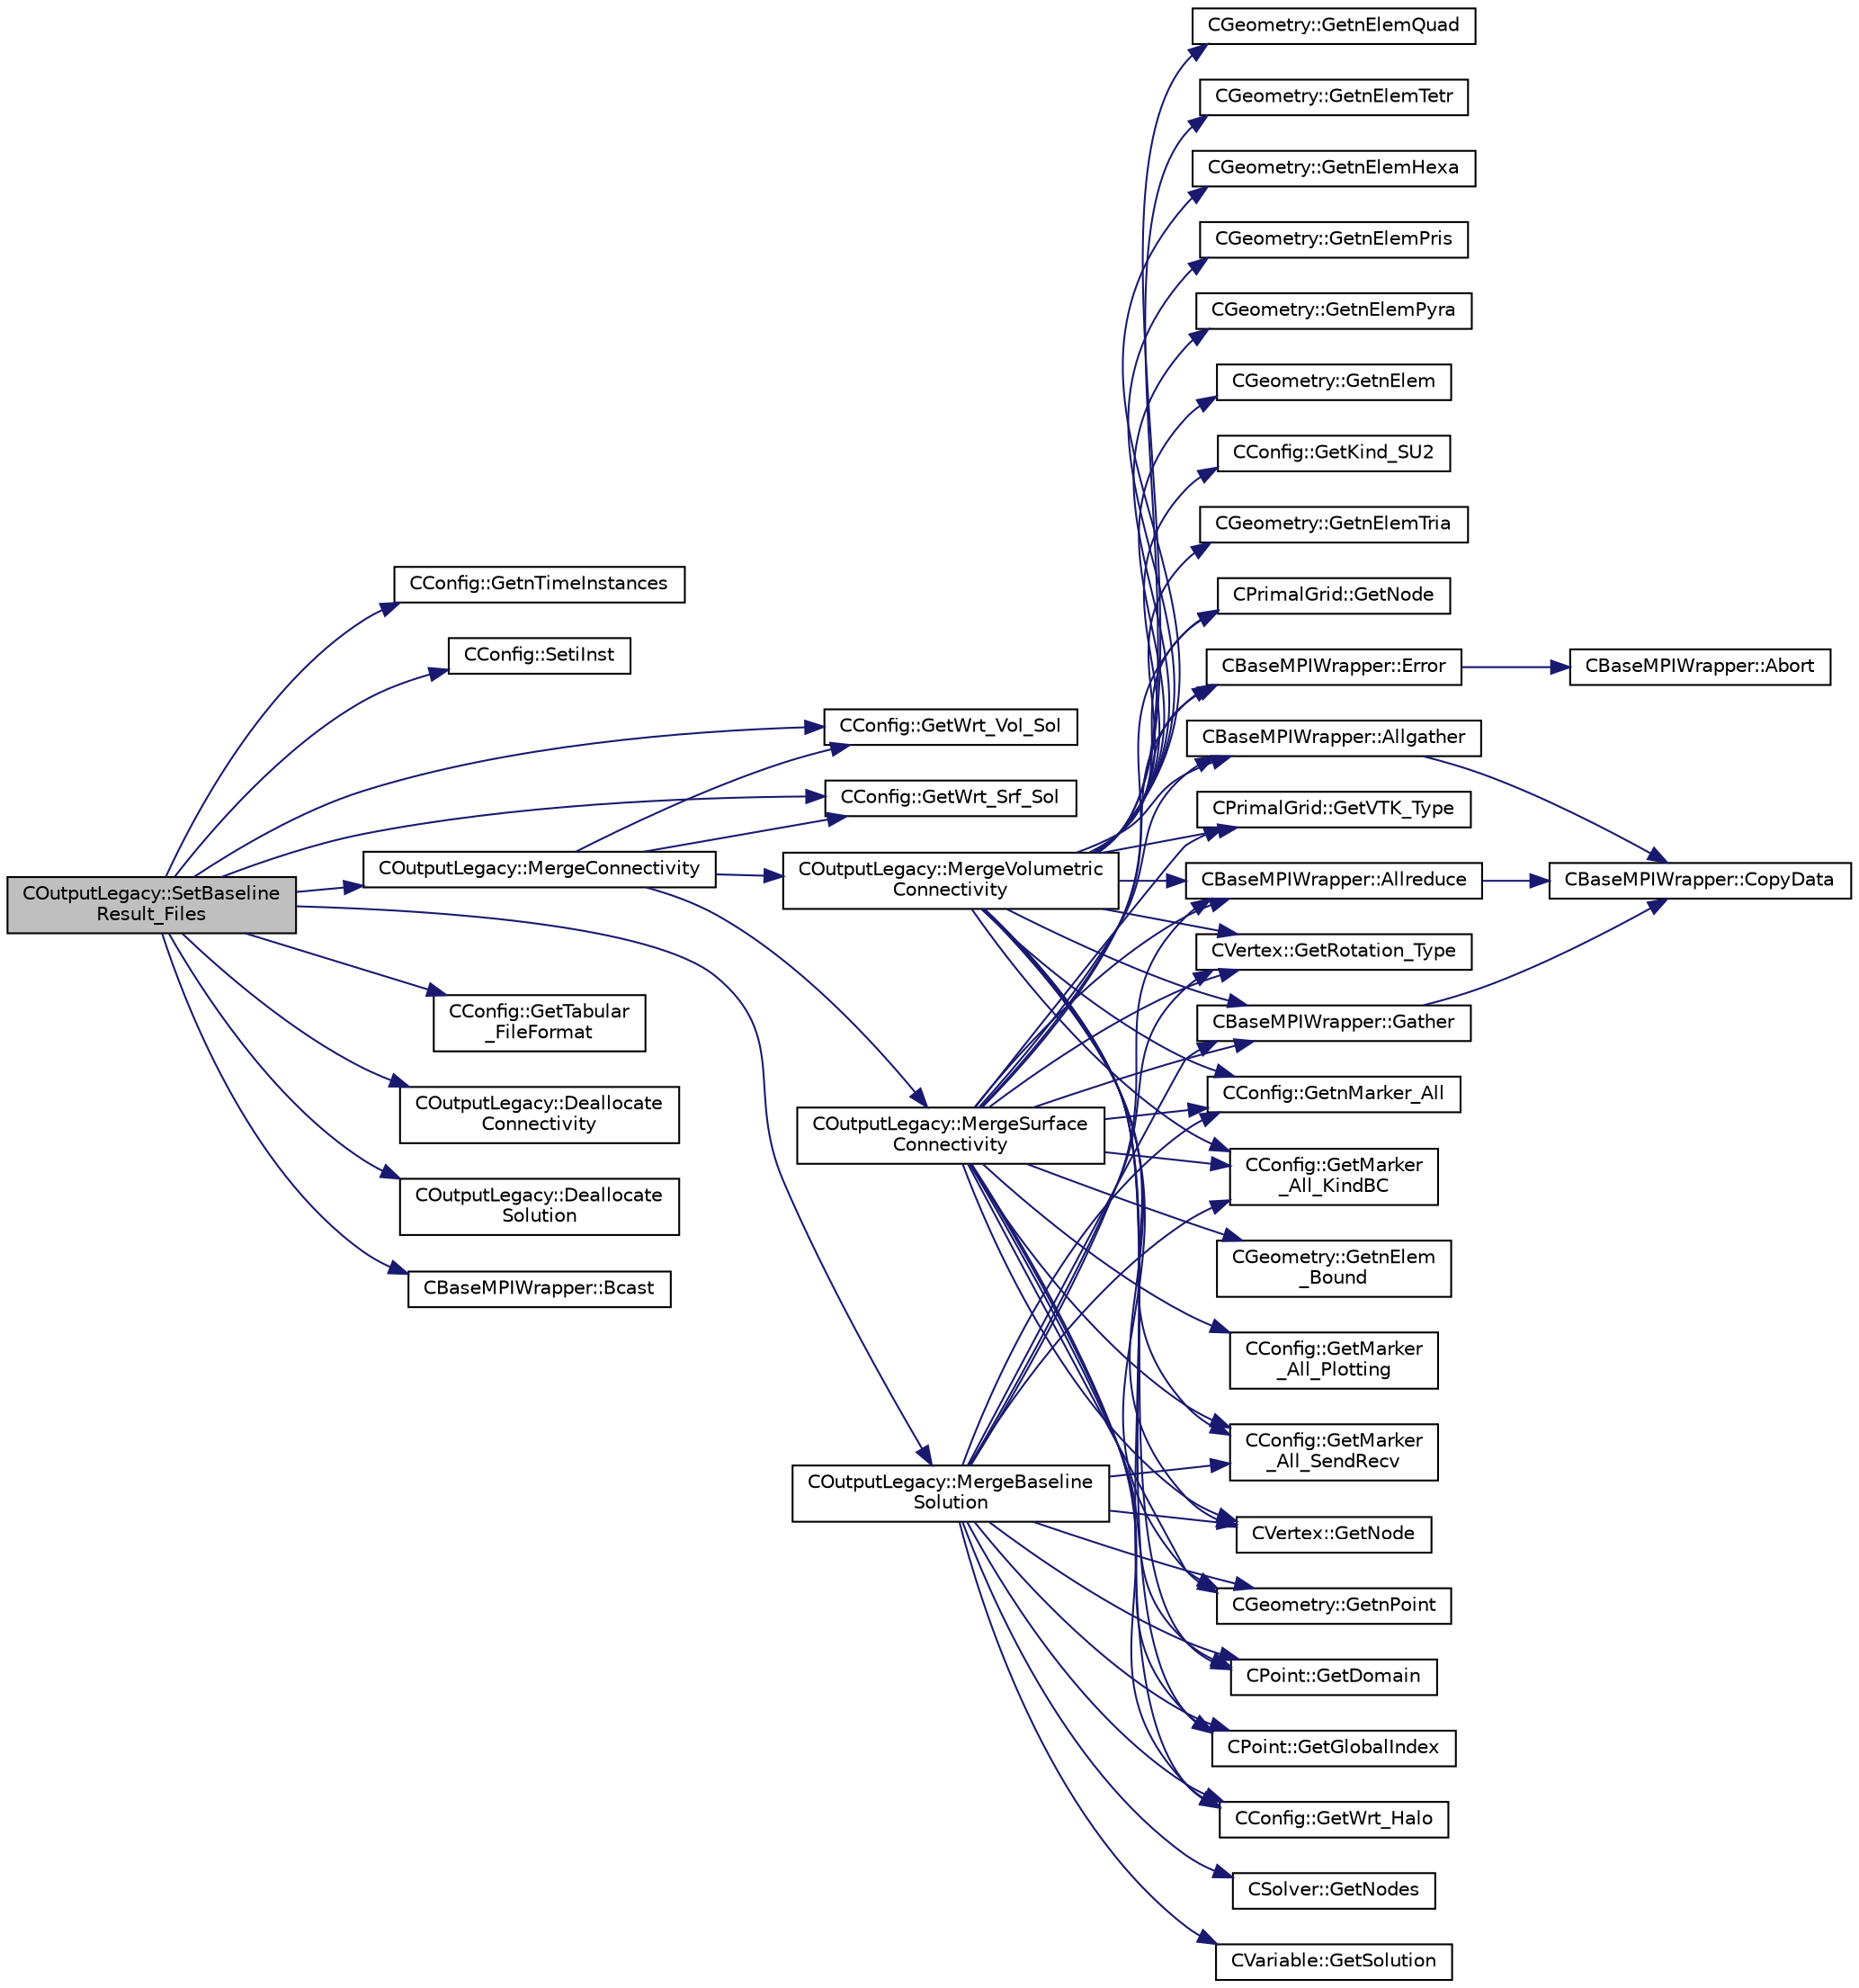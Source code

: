 digraph "COutputLegacy::SetBaselineResult_Files"
{
  edge [fontname="Helvetica",fontsize="10",labelfontname="Helvetica",labelfontsize="10"];
  node [fontname="Helvetica",fontsize="10",shape=record];
  rankdir="LR";
  Node690 [label="COutputLegacy::SetBaseline\lResult_Files",height=0.2,width=0.4,color="black", fillcolor="grey75", style="filled", fontcolor="black"];
  Node690 -> Node691 [color="midnightblue",fontsize="10",style="solid",fontname="Helvetica"];
  Node691 [label="CConfig::GetnTimeInstances",height=0.2,width=0.4,color="black", fillcolor="white", style="filled",URL="$class_c_config.html#a2e52fd45c8b5179c9cb3ce5fff935f11",tooltip="Retrieves the number of periodic time instances for Harmonic Balance. "];
  Node690 -> Node692 [color="midnightblue",fontsize="10",style="solid",fontname="Helvetica"];
  Node692 [label="CConfig::SetiInst",height=0.2,width=0.4,color="black", fillcolor="white", style="filled",URL="$class_c_config.html#a6dab8885337e23ee4cdca66b39a2e88c",tooltip="Set the current instance. "];
  Node690 -> Node693 [color="midnightblue",fontsize="10",style="solid",fontname="Helvetica"];
  Node693 [label="CConfig::GetWrt_Vol_Sol",height=0.2,width=0.4,color="black", fillcolor="white", style="filled",URL="$class_c_config.html#a7a93effee952830203f6d9e59afb3c10",tooltip="Get information about writing a volume solution file. "];
  Node690 -> Node694 [color="midnightblue",fontsize="10",style="solid",fontname="Helvetica"];
  Node694 [label="CConfig::GetWrt_Srf_Sol",height=0.2,width=0.4,color="black", fillcolor="white", style="filled",URL="$class_c_config.html#af20a02c728330d647cb81c4649f510d4",tooltip="Get information about writing a surface solution file. "];
  Node690 -> Node695 [color="midnightblue",fontsize="10",style="solid",fontname="Helvetica"];
  Node695 [label="CConfig::GetTabular\l_FileFormat",height=0.2,width=0.4,color="black", fillcolor="white", style="filled",URL="$class_c_config.html#ada7c747b29da89590dfbcc33e62e8f3e",tooltip="Get the format of the output solution. "];
  Node690 -> Node696 [color="midnightblue",fontsize="10",style="solid",fontname="Helvetica"];
  Node696 [label="COutputLegacy::MergeConnectivity",height=0.2,width=0.4,color="black", fillcolor="white", style="filled",URL="$class_c_output_legacy.html#a1fca7d82115b30a586f40c1d8bdc94d3",tooltip="Merge the geometry into a data structure used for output file writing. "];
  Node696 -> Node693 [color="midnightblue",fontsize="10",style="solid",fontname="Helvetica"];
  Node696 -> Node694 [color="midnightblue",fontsize="10",style="solid",fontname="Helvetica"];
  Node696 -> Node697 [color="midnightblue",fontsize="10",style="solid",fontname="Helvetica"];
  Node697 [label="COutputLegacy::MergeVolumetric\lConnectivity",height=0.2,width=0.4,color="black", fillcolor="white", style="filled",URL="$class_c_output_legacy.html#a39d17bdf99d1d93c84834a4f04527c84",tooltip="Merge the connectivity for a single element type from all processors. "];
  Node697 -> Node698 [color="midnightblue",fontsize="10",style="solid",fontname="Helvetica"];
  Node698 [label="CConfig::GetWrt_Halo",height=0.2,width=0.4,color="black", fillcolor="white", style="filled",URL="$class_c_config.html#a3d32189ce78a3e64358b9d5030606ffa",tooltip="Get information about writing rind layers to the solution files. "];
  Node697 -> Node699 [color="midnightblue",fontsize="10",style="solid",fontname="Helvetica"];
  Node699 [label="CConfig::GetKind_SU2",height=0.2,width=0.4,color="black", fillcolor="white", style="filled",URL="$class_c_config.html#a47df59fbfd882e2fa8fc71691292659b",tooltip="Get the kind of SU2 software component. "];
  Node697 -> Node700 [color="midnightblue",fontsize="10",style="solid",fontname="Helvetica"];
  Node700 [label="CGeometry::GetnElemTria",height=0.2,width=0.4,color="black", fillcolor="white", style="filled",URL="$class_c_geometry.html#a9608f284351cef96b3332bfee6009a32",tooltip="A virtual member. "];
  Node697 -> Node701 [color="midnightblue",fontsize="10",style="solid",fontname="Helvetica"];
  Node701 [label="CGeometry::GetnElemQuad",height=0.2,width=0.4,color="black", fillcolor="white", style="filled",URL="$class_c_geometry.html#ac07d7e3099078797e2bf61cda823eaf4",tooltip="A virtual member. "];
  Node697 -> Node702 [color="midnightblue",fontsize="10",style="solid",fontname="Helvetica"];
  Node702 [label="CGeometry::GetnElemTetr",height=0.2,width=0.4,color="black", fillcolor="white", style="filled",URL="$class_c_geometry.html#ae1c68a6d2cf97360d084ea823ac0c8de",tooltip="A virtual member. "];
  Node697 -> Node703 [color="midnightblue",fontsize="10",style="solid",fontname="Helvetica"];
  Node703 [label="CGeometry::GetnElemHexa",height=0.2,width=0.4,color="black", fillcolor="white", style="filled",URL="$class_c_geometry.html#a79a3d4162aaa318547e8ece980d7dab7",tooltip="A virtual member. "];
  Node697 -> Node704 [color="midnightblue",fontsize="10",style="solid",fontname="Helvetica"];
  Node704 [label="CGeometry::GetnElemPris",height=0.2,width=0.4,color="black", fillcolor="white", style="filled",URL="$class_c_geometry.html#a2879fc32fcfe90cfb201681e8604eff3",tooltip="A virtual member. "];
  Node697 -> Node705 [color="midnightblue",fontsize="10",style="solid",fontname="Helvetica"];
  Node705 [label="CGeometry::GetnElemPyra",height=0.2,width=0.4,color="black", fillcolor="white", style="filled",URL="$class_c_geometry.html#ad85e5a3fe91d8af52188770635a2744d",tooltip="A virtual member. "];
  Node697 -> Node706 [color="midnightblue",fontsize="10",style="solid",fontname="Helvetica"];
  Node706 [label="CBaseMPIWrapper::Error",height=0.2,width=0.4,color="black", fillcolor="white", style="filled",URL="$class_c_base_m_p_i_wrapper.html#a04457c47629bda56704e6a8804833eeb"];
  Node706 -> Node707 [color="midnightblue",fontsize="10",style="solid",fontname="Helvetica"];
  Node707 [label="CBaseMPIWrapper::Abort",height=0.2,width=0.4,color="black", fillcolor="white", style="filled",URL="$class_c_base_m_p_i_wrapper.html#a21ef5681e2acb532d345e9bab173ef07"];
  Node697 -> Node708 [color="midnightblue",fontsize="10",style="solid",fontname="Helvetica"];
  Node708 [label="CBaseMPIWrapper::Allreduce",height=0.2,width=0.4,color="black", fillcolor="white", style="filled",URL="$class_c_base_m_p_i_wrapper.html#a637b6fd917a8ca91ce748ba88e0d66b6"];
  Node708 -> Node709 [color="midnightblue",fontsize="10",style="solid",fontname="Helvetica"];
  Node709 [label="CBaseMPIWrapper::CopyData",height=0.2,width=0.4,color="black", fillcolor="white", style="filled",URL="$class_c_base_m_p_i_wrapper.html#a4725cc1dd65b161b483e812a538a5e36"];
  Node697 -> Node710 [color="midnightblue",fontsize="10",style="solid",fontname="Helvetica"];
  Node710 [label="CBaseMPIWrapper::Gather",height=0.2,width=0.4,color="black", fillcolor="white", style="filled",URL="$class_c_base_m_p_i_wrapper.html#a39e59958c13f7fefc74062ba2ff149f1"];
  Node710 -> Node709 [color="midnightblue",fontsize="10",style="solid",fontname="Helvetica"];
  Node697 -> Node711 [color="midnightblue",fontsize="10",style="solid",fontname="Helvetica"];
  Node711 [label="CConfig::GetnMarker_All",height=0.2,width=0.4,color="black", fillcolor="white", style="filled",URL="$class_c_config.html#a300c4884edfc0c2acf395036439004f4",tooltip="Get the total number of boundary markers including send/receive domains. "];
  Node697 -> Node712 [color="midnightblue",fontsize="10",style="solid",fontname="Helvetica"];
  Node712 [label="CConfig::GetMarker\l_All_KindBC",height=0.2,width=0.4,color="black", fillcolor="white", style="filled",URL="$class_c_config.html#a57d43acc1457d2d27095ce006218862e",tooltip="Get the kind of boundary for each marker. "];
  Node697 -> Node713 [color="midnightblue",fontsize="10",style="solid",fontname="Helvetica"];
  Node713 [label="CConfig::GetMarker\l_All_SendRecv",height=0.2,width=0.4,color="black", fillcolor="white", style="filled",URL="$class_c_config.html#a778a77ff2b9e1d359eab9b2d2106fa81",tooltip="Get the send-receive information for a marker val_marker. "];
  Node697 -> Node714 [color="midnightblue",fontsize="10",style="solid",fontname="Helvetica"];
  Node714 [label="CVertex::GetNode",height=0.2,width=0.4,color="black", fillcolor="white", style="filled",URL="$class_c_vertex.html#a95c513bf927464157ed96b6c79779a1f",tooltip="Get the node of the vertex. "];
  Node697 -> Node715 [color="midnightblue",fontsize="10",style="solid",fontname="Helvetica"];
  Node715 [label="CVertex::GetRotation_Type",height=0.2,width=0.4,color="black", fillcolor="white", style="filled",URL="$class_c_vertex.html#a4f79701d89ed5eaaf6c4c41566a319d7",tooltip="Get the type of rotation associated to the vertex. "];
  Node697 -> Node716 [color="midnightblue",fontsize="10",style="solid",fontname="Helvetica"];
  Node716 [label="CPoint::GetGlobalIndex",height=0.2,width=0.4,color="black", fillcolor="white", style="filled",URL="$class_c_point.html#ab546170a5a03ef210a75fc5531910050",tooltip="Get the global index in a parallel computation. "];
  Node697 -> Node717 [color="midnightblue",fontsize="10",style="solid",fontname="Helvetica"];
  Node717 [label="CBaseMPIWrapper::Allgather",height=0.2,width=0.4,color="black", fillcolor="white", style="filled",URL="$class_c_base_m_p_i_wrapper.html#a55195abbb7206e08a4933fa53cd41923"];
  Node717 -> Node709 [color="midnightblue",fontsize="10",style="solid",fontname="Helvetica"];
  Node697 -> Node718 [color="midnightblue",fontsize="10",style="solid",fontname="Helvetica"];
  Node718 [label="CGeometry::GetnPoint",height=0.2,width=0.4,color="black", fillcolor="white", style="filled",URL="$class_c_geometry.html#aa68b666b38f4d2c7021736ae86940f44",tooltip="Get number of points. "];
  Node697 -> Node719 [color="midnightblue",fontsize="10",style="solid",fontname="Helvetica"];
  Node719 [label="CPoint::GetDomain",height=0.2,width=0.4,color="black", fillcolor="white", style="filled",URL="$class_c_point.html#a1d7e22a60d4cfef356af1cba2bab3e55",tooltip="For parallel computation, its indicates if a point must be computed or not. "];
  Node697 -> Node720 [color="midnightblue",fontsize="10",style="solid",fontname="Helvetica"];
  Node720 [label="CGeometry::GetnElem",height=0.2,width=0.4,color="black", fillcolor="white", style="filled",URL="$class_c_geometry.html#a4ae48ec038df1f5ee7c1daadabea5e99",tooltip="Get number of elements. "];
  Node697 -> Node721 [color="midnightblue",fontsize="10",style="solid",fontname="Helvetica"];
  Node721 [label="CPrimalGrid::GetVTK_Type",height=0.2,width=0.4,color="black", fillcolor="white", style="filled",URL="$class_c_primal_grid.html#adb676897e7cf4a83ceb83065e7c6a04f",tooltip="A pure virtual member. "];
  Node697 -> Node722 [color="midnightblue",fontsize="10",style="solid",fontname="Helvetica"];
  Node722 [label="CPrimalGrid::GetNode",height=0.2,width=0.4,color="black", fillcolor="white", style="filled",URL="$class_c_primal_grid.html#a4fc7b6b6ac5025325c7e68fb56fbeef8",tooltip="A pure virtual member. "];
  Node696 -> Node723 [color="midnightblue",fontsize="10",style="solid",fontname="Helvetica"];
  Node723 [label="COutputLegacy::MergeSurface\lConnectivity",height=0.2,width=0.4,color="black", fillcolor="white", style="filled",URL="$class_c_output_legacy.html#a1269e5646bfd84fcc9d0154906a8c558",tooltip="Merge the connectivity for a single element type from all processors. "];
  Node723 -> Node698 [color="midnightblue",fontsize="10",style="solid",fontname="Helvetica"];
  Node723 -> Node711 [color="midnightblue",fontsize="10",style="solid",fontname="Helvetica"];
  Node723 -> Node724 [color="midnightblue",fontsize="10",style="solid",fontname="Helvetica"];
  Node724 [label="CConfig::GetMarker\l_All_Plotting",height=0.2,width=0.4,color="black", fillcolor="white", style="filled",URL="$class_c_config.html#a842c696afec970f97c070b32cae79d37",tooltip="Get the plotting information for a marker val_marker. "];
  Node723 -> Node725 [color="midnightblue",fontsize="10",style="solid",fontname="Helvetica"];
  Node725 [label="CGeometry::GetnElem\l_Bound",height=0.2,width=0.4,color="black", fillcolor="white", style="filled",URL="$class_c_geometry.html#a4b903006a657111168bcfd5ad5ff2a35",tooltip="Get the number of boundary elements. "];
  Node723 -> Node721 [color="midnightblue",fontsize="10",style="solid",fontname="Helvetica"];
  Node723 -> Node706 [color="midnightblue",fontsize="10",style="solid",fontname="Helvetica"];
  Node723 -> Node708 [color="midnightblue",fontsize="10",style="solid",fontname="Helvetica"];
  Node723 -> Node710 [color="midnightblue",fontsize="10",style="solid",fontname="Helvetica"];
  Node723 -> Node712 [color="midnightblue",fontsize="10",style="solid",fontname="Helvetica"];
  Node723 -> Node713 [color="midnightblue",fontsize="10",style="solid",fontname="Helvetica"];
  Node723 -> Node714 [color="midnightblue",fontsize="10",style="solid",fontname="Helvetica"];
  Node723 -> Node715 [color="midnightblue",fontsize="10",style="solid",fontname="Helvetica"];
  Node723 -> Node716 [color="midnightblue",fontsize="10",style="solid",fontname="Helvetica"];
  Node723 -> Node717 [color="midnightblue",fontsize="10",style="solid",fontname="Helvetica"];
  Node723 -> Node718 [color="midnightblue",fontsize="10",style="solid",fontname="Helvetica"];
  Node723 -> Node719 [color="midnightblue",fontsize="10",style="solid",fontname="Helvetica"];
  Node723 -> Node722 [color="midnightblue",fontsize="10",style="solid",fontname="Helvetica"];
  Node690 -> Node726 [color="midnightblue",fontsize="10",style="solid",fontname="Helvetica"];
  Node726 [label="COutputLegacy::MergeBaseline\lSolution",height=0.2,width=0.4,color="black", fillcolor="white", style="filled",URL="$class_c_output_legacy.html#ac379839291d78c2e41636b544584f647",tooltip="Merge the solution into a data structure used for output file writing. "];
  Node726 -> Node718 [color="midnightblue",fontsize="10",style="solid",fontname="Helvetica"];
  Node726 -> Node719 [color="midnightblue",fontsize="10",style="solid",fontname="Helvetica"];
  Node726 -> Node711 [color="midnightblue",fontsize="10",style="solid",fontname="Helvetica"];
  Node726 -> Node712 [color="midnightblue",fontsize="10",style="solid",fontname="Helvetica"];
  Node726 -> Node713 [color="midnightblue",fontsize="10",style="solid",fontname="Helvetica"];
  Node726 -> Node714 [color="midnightblue",fontsize="10",style="solid",fontname="Helvetica"];
  Node726 -> Node715 [color="midnightblue",fontsize="10",style="solid",fontname="Helvetica"];
  Node726 -> Node727 [color="midnightblue",fontsize="10",style="solid",fontname="Helvetica"];
  Node727 [label="CSolver::GetNodes",height=0.2,width=0.4,color="black", fillcolor="white", style="filled",URL="$class_c_solver.html#af3198e52a2ea377bb765647b5e697197",tooltip="Allow outside access to the nodes of the solver, containing conservatives, primitives, etc. "];
  Node726 -> Node728 [color="midnightblue",fontsize="10",style="solid",fontname="Helvetica"];
  Node728 [label="CVariable::GetSolution",height=0.2,width=0.4,color="black", fillcolor="white", style="filled",URL="$class_c_variable.html#a261483e39c23c1de7cb9aea7e917c121",tooltip="Get the solution. "];
  Node726 -> Node698 [color="midnightblue",fontsize="10",style="solid",fontname="Helvetica"];
  Node726 -> Node708 [color="midnightblue",fontsize="10",style="solid",fontname="Helvetica"];
  Node726 -> Node710 [color="midnightblue",fontsize="10",style="solid",fontname="Helvetica"];
  Node726 -> Node716 [color="midnightblue",fontsize="10",style="solid",fontname="Helvetica"];
  Node690 -> Node729 [color="midnightblue",fontsize="10",style="solid",fontname="Helvetica"];
  Node729 [label="COutputLegacy::Deallocate\lConnectivity",height=0.2,width=0.4,color="black", fillcolor="white", style="filled",URL="$class_c_output_legacy.html#a7fe93e07e4da5e97fc111b80cc56dc70",tooltip="Deallocate temporary memory needed for merging and writing connectivity. "];
  Node690 -> Node730 [color="midnightblue",fontsize="10",style="solid",fontname="Helvetica"];
  Node730 [label="COutputLegacy::Deallocate\lSolution",height=0.2,width=0.4,color="black", fillcolor="white", style="filled",URL="$class_c_output_legacy.html#aab85e54684ab065db1b47f31da054ac2",tooltip="Deallocate temporary memory needed for merging and writing solution variables. "];
  Node690 -> Node731 [color="midnightblue",fontsize="10",style="solid",fontname="Helvetica"];
  Node731 [label="CBaseMPIWrapper::Bcast",height=0.2,width=0.4,color="black", fillcolor="white", style="filled",URL="$class_c_base_m_p_i_wrapper.html#ae816a2f124ea5ae95337418462514df5"];
}
